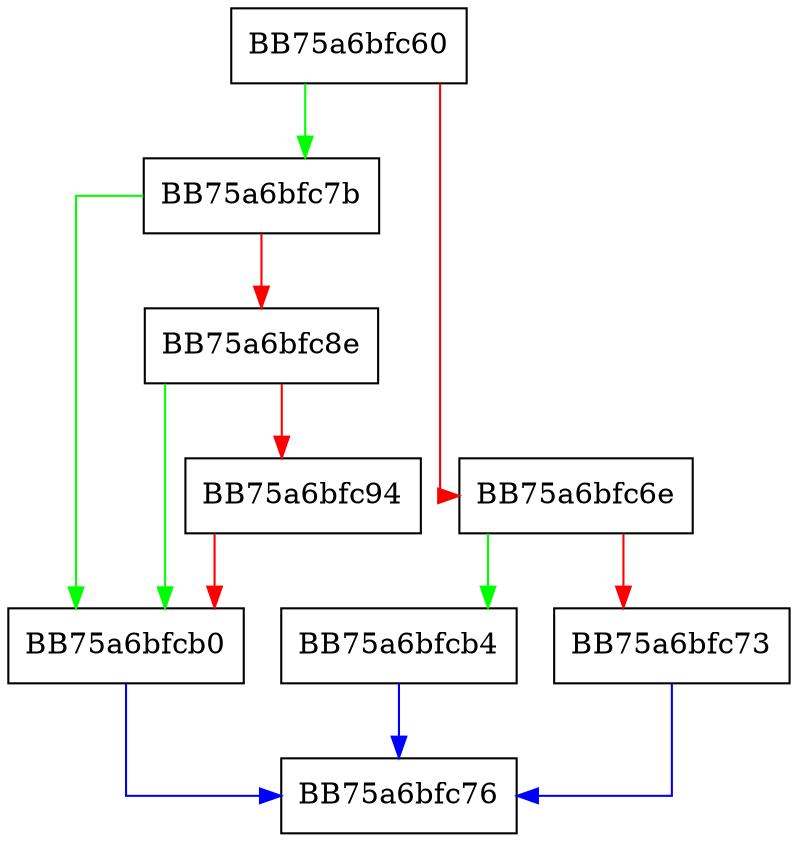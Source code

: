 digraph GetResourceCategory {
  node [shape="box"];
  graph [splines=ortho];
  BB75a6bfc60 -> BB75a6bfc7b [color="green"];
  BB75a6bfc60 -> BB75a6bfc6e [color="red"];
  BB75a6bfc6e -> BB75a6bfcb4 [color="green"];
  BB75a6bfc6e -> BB75a6bfc73 [color="red"];
  BB75a6bfc73 -> BB75a6bfc76 [color="blue"];
  BB75a6bfc7b -> BB75a6bfcb0 [color="green"];
  BB75a6bfc7b -> BB75a6bfc8e [color="red"];
  BB75a6bfc8e -> BB75a6bfcb0 [color="green"];
  BB75a6bfc8e -> BB75a6bfc94 [color="red"];
  BB75a6bfc94 -> BB75a6bfcb0 [color="red"];
  BB75a6bfcb0 -> BB75a6bfc76 [color="blue"];
  BB75a6bfcb4 -> BB75a6bfc76 [color="blue"];
}